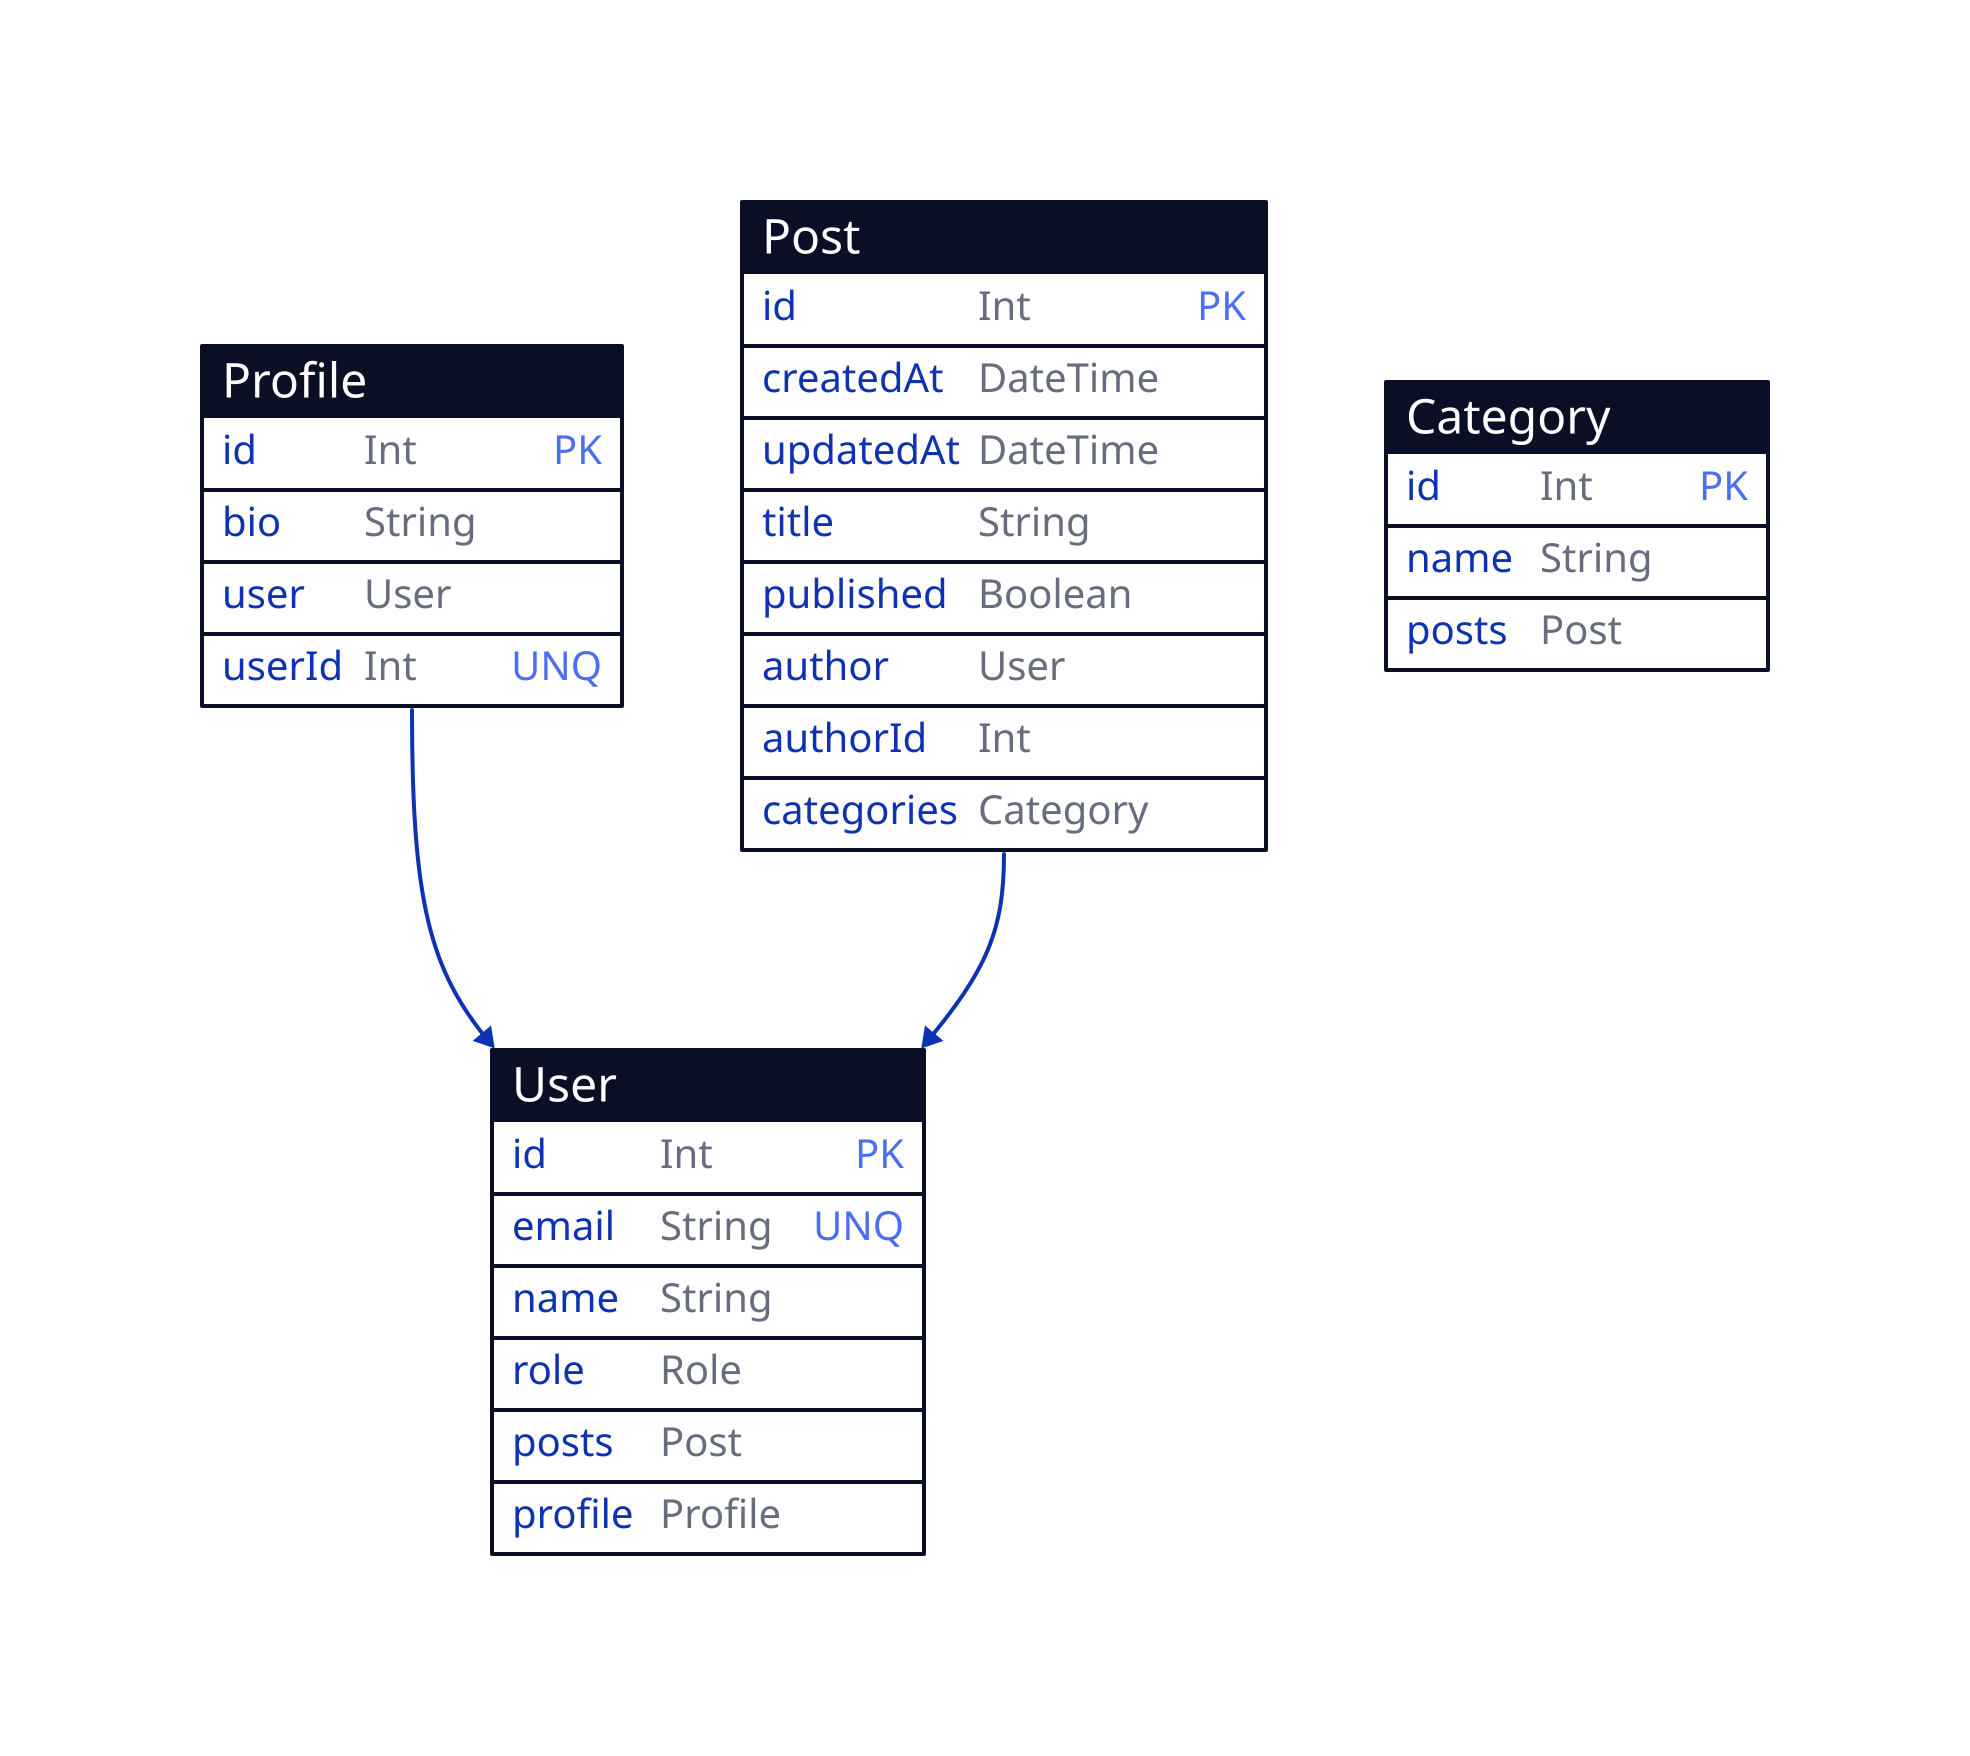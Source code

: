 User {
	shape: sql_table
	id: Int { constraint: [primary_key] }
	email: String { constraint: [unique] }
	name: String
	role: Role
	posts: Post
	profile: Profile
}

Profile {
	shape: sql_table
	id: Int { constraint: [primary_key] }
	bio: String
	user: User
	userId: Int { constraint: [unique] }
}

Post {
	shape: sql_table
	id: Int { constraint: [primary_key] }
	createdAt: DateTime
	updatedAt: DateTime
	title: String
	published: Boolean
	author: User
	authorId: Int
	categories: Category
}

Category {
	shape: sql_table
	id: Int { constraint: [primary_key] }
	name: String
	posts: Post
}

Profile -> User

Post -> User



